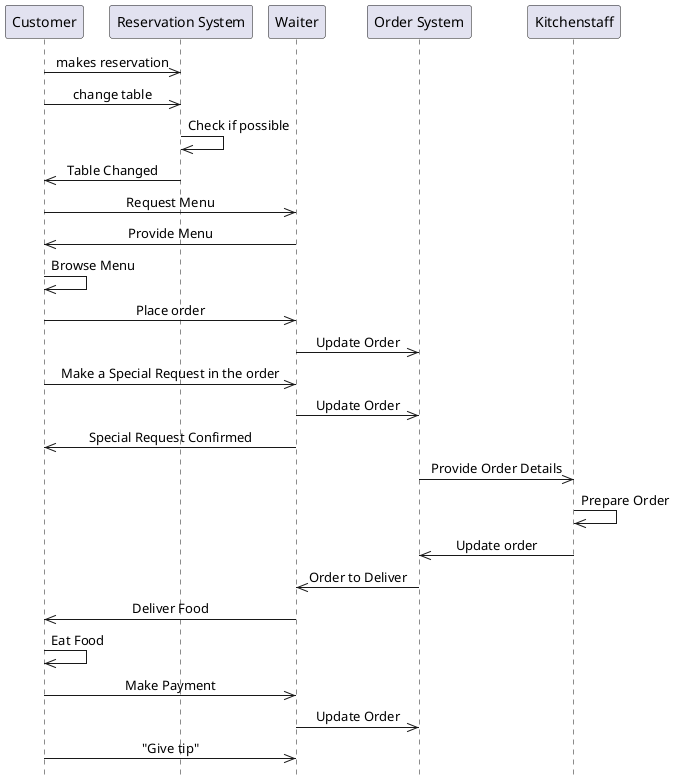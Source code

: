 @startuml Sequenc2

skinparam Style strictuml
skinparam SequenceMessageAlignment center

"Customer" ->> "Reservation System" : makes reservation

Customer ->> "Reservation System" : change table

"Reservation System" ->> "Reservation System" : Check if possible

"Reservation System" ->> Customer : Table Changed

Customer ->> "Waiter" : Request Menu

"Waiter" ->> Customer : Provide Menu

Customer ->> Customer : Browse Menu

Customer ->> "Waiter" : Place order

"Waiter" ->> "Order System" : Update Order

Customer ->> "Waiter" : Make a Special Request in the order

"Waiter" ->> "Order System" : Update Order


"Waiter" ->> Customer : Special Request Confirmed


"Order System" ->> Kitchenstaff : Provide Order Details

Kitchenstaff ->> Kitchenstaff :Prepare Order

Kitchenstaff ->> "Order System" : Update order

"Order System" ->> Waiter : Order to Deliver

Waiter ->> Customer : Deliver Food

Customer ->> Customer : Eat Food

Customer ->> "Waiter" : Make Payment

Waiter ->> "Order System" : Update Order

Customer ->> Waiter :"Give tip"



@enduml
